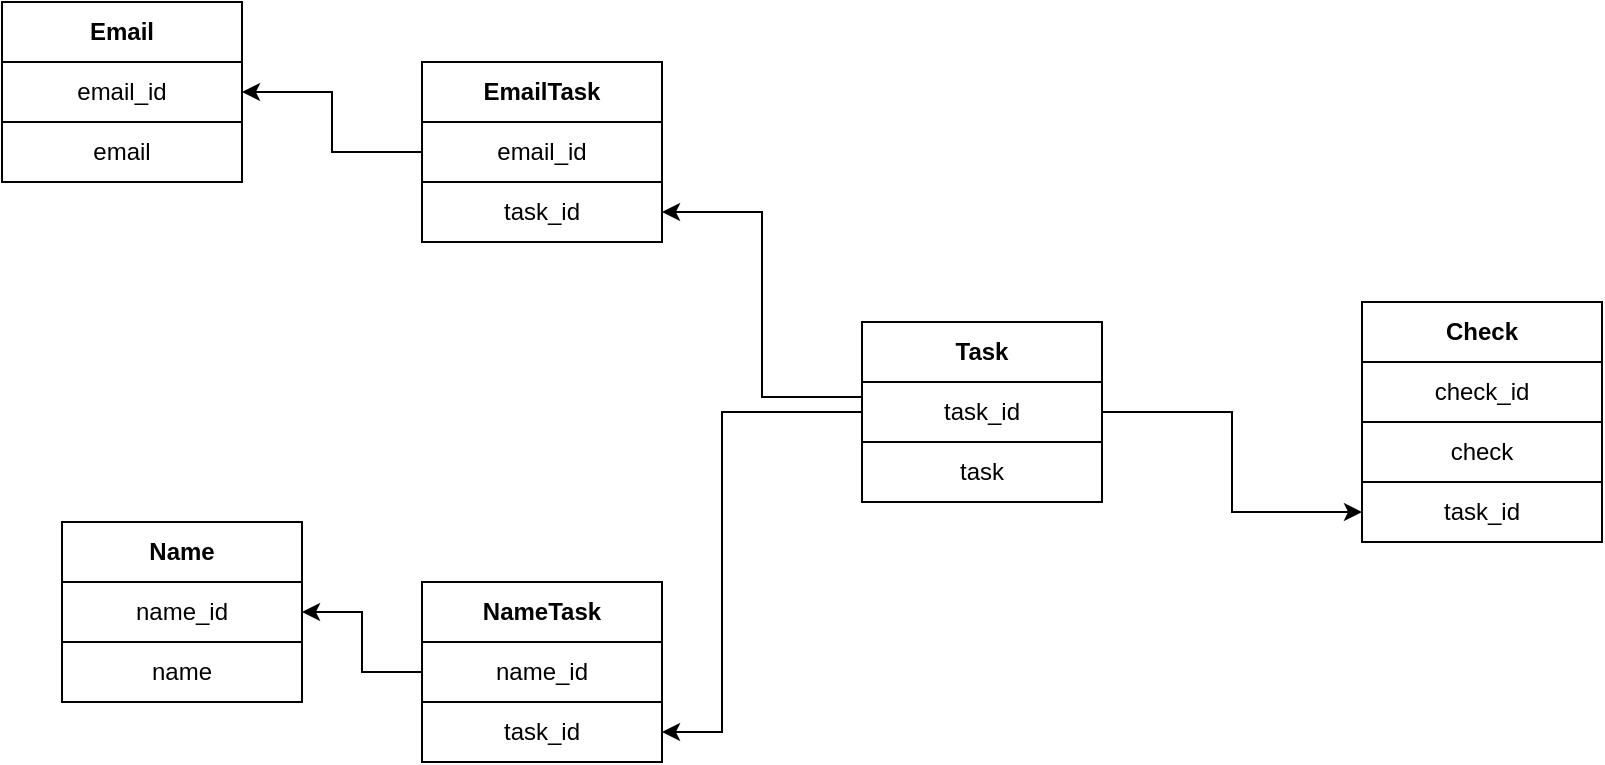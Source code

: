<mxfile version="13.9.9" type="device"><diagram id="oHTXPD-3cdSzsd_D_5yq" name="Страница 1"><mxGraphModel dx="1687" dy="502" grid="1" gridSize="10" guides="1" tooltips="1" connect="1" arrows="1" fold="1" page="1" pageScale="1" pageWidth="827" pageHeight="1169" math="0" shadow="0"><root><mxCell id="0"/><mxCell id="1" parent="0"/><mxCell id="0aenODTo0Aer7kHzfStn-1" value="NameTask" style="rounded=0;whiteSpace=wrap;html=1;fontStyle=1" parent="1" vertex="1"><mxGeometry x="160" y="370" width="120" height="30" as="geometry"/></mxCell><mxCell id="0aenODTo0Aer7kHzfStn-2" value="EmailTask" style="rounded=0;whiteSpace=wrap;html=1;fontStyle=1" parent="1" vertex="1"><mxGeometry x="160" y="110" width="120" height="30" as="geometry"/></mxCell><mxCell id="0aenODTo0Aer7kHzfStn-4" value="Check" style="rounded=0;whiteSpace=wrap;html=1;fontStyle=1" parent="1" vertex="1"><mxGeometry x="630" y="230" width="120" height="30" as="geometry"/></mxCell><mxCell id="r8QUKh667YDatUVpWQ-R-11" style="edgeStyle=elbowEdgeStyle;rounded=0;orthogonalLoop=1;jettySize=auto;html=1;exitX=0;exitY=0.5;exitDx=0;exitDy=0;entryX=1;entryY=0.5;entryDx=0;entryDy=0;" edge="1" parent="1" source="0aenODTo0Aer7kHzfStn-5" target="r8QUKh667YDatUVpWQ-R-8"><mxGeometry relative="1" as="geometry"/></mxCell><mxCell id="0aenODTo0Aer7kHzfStn-5" value="name_id" style="rounded=0;whiteSpace=wrap;html=1;" parent="1" vertex="1"><mxGeometry x="160" y="400" width="120" height="30" as="geometry"/></mxCell><mxCell id="r8QUKh667YDatUVpWQ-R-6" style="edgeStyle=elbowEdgeStyle;rounded=0;orthogonalLoop=1;jettySize=auto;html=1;exitX=0;exitY=0.5;exitDx=0;exitDy=0;entryX=1;entryY=0.5;entryDx=0;entryDy=0;" edge="1" parent="1" source="0aenODTo0Aer7kHzfStn-7" target="r8QUKh667YDatUVpWQ-R-2"><mxGeometry relative="1" as="geometry"/></mxCell><mxCell id="0aenODTo0Aer7kHzfStn-7" value="email_id" style="rounded=0;whiteSpace=wrap;html=1;" parent="1" vertex="1"><mxGeometry x="160" y="140" width="120" height="30" as="geometry"/></mxCell><mxCell id="0aenODTo0Aer7kHzfStn-11" value="check_id" style="rounded=0;whiteSpace=wrap;html=1;" parent="1" vertex="1"><mxGeometry x="630" y="260" width="120" height="30" as="geometry"/></mxCell><mxCell id="0aenODTo0Aer7kHzfStn-12" value="check" style="rounded=0;whiteSpace=wrap;html=1;" parent="1" vertex="1"><mxGeometry x="630" y="290" width="120" height="30" as="geometry"/></mxCell><mxCell id="0aenODTo0Aer7kHzfStn-13" value="task_id" style="rounded=0;whiteSpace=wrap;html=1;" parent="1" vertex="1"><mxGeometry x="160" y="170" width="120" height="30" as="geometry"/></mxCell><mxCell id="0aenODTo0Aer7kHzfStn-15" value="task_id" style="rounded=0;whiteSpace=wrap;html=1;" parent="1" vertex="1"><mxGeometry x="160" y="430" width="120" height="30" as="geometry"/></mxCell><mxCell id="0aenODTo0Aer7kHzfStn-16" value="task_id" style="rounded=0;whiteSpace=wrap;html=1;" parent="1" vertex="1"><mxGeometry x="630" y="320" width="120" height="30" as="geometry"/></mxCell><mxCell id="0aenODTo0Aer7kHzfStn-17" value="" style="group" parent="1" vertex="1" connectable="0"><mxGeometry x="380" y="240" width="120" height="90" as="geometry"/></mxCell><mxCell id="0aenODTo0Aer7kHzfStn-3" value="Task" style="rounded=0;whiteSpace=wrap;html=1;fontStyle=1" parent="0aenODTo0Aer7kHzfStn-17" vertex="1"><mxGeometry width="120" height="30" as="geometry"/></mxCell><mxCell id="0aenODTo0Aer7kHzfStn-9" value="task_id" style="rounded=0;whiteSpace=wrap;html=1;" parent="0aenODTo0Aer7kHzfStn-17" vertex="1"><mxGeometry y="30" width="120" height="30" as="geometry"/></mxCell><mxCell id="0aenODTo0Aer7kHzfStn-10" value="task" style="rounded=0;whiteSpace=wrap;html=1;" parent="0aenODTo0Aer7kHzfStn-17" vertex="1"><mxGeometry y="60" width="120" height="30" as="geometry"/></mxCell><mxCell id="0aenODTo0Aer7kHzfStn-19" style="edgeStyle=elbowEdgeStyle;rounded=0;orthogonalLoop=1;jettySize=auto;html=1;exitX=0;exitY=0.5;exitDx=0;exitDy=0;entryX=1;entryY=0.5;entryDx=0;entryDy=0;" parent="1" source="0aenODTo0Aer7kHzfStn-9" target="0aenODTo0Aer7kHzfStn-15" edge="1"><mxGeometry relative="1" as="geometry"><Array as="points"><mxPoint x="310" y="300"/><mxPoint x="340" y="300"/><mxPoint x="330" y="300"/></Array></mxGeometry></mxCell><mxCell id="0aenODTo0Aer7kHzfStn-20" style="edgeStyle=elbowEdgeStyle;rounded=0;orthogonalLoop=1;jettySize=auto;html=1;exitX=0;exitY=0.25;exitDx=0;exitDy=0;entryX=1;entryY=0.5;entryDx=0;entryDy=0;" parent="1" source="0aenODTo0Aer7kHzfStn-9" target="0aenODTo0Aer7kHzfStn-13" edge="1"><mxGeometry relative="1" as="geometry"/></mxCell><mxCell id="0aenODTo0Aer7kHzfStn-21" style="edgeStyle=elbowEdgeStyle;rounded=0;orthogonalLoop=1;jettySize=auto;html=1;exitX=1;exitY=0.5;exitDx=0;exitDy=0;" parent="1" source="0aenODTo0Aer7kHzfStn-9" target="0aenODTo0Aer7kHzfStn-16" edge="1"><mxGeometry relative="1" as="geometry"/></mxCell><mxCell id="r8QUKh667YDatUVpWQ-R-1" value="Email" style="rounded=0;whiteSpace=wrap;html=1;fontStyle=1" vertex="1" parent="1"><mxGeometry x="-50" y="80" width="120" height="30" as="geometry"/></mxCell><mxCell id="r8QUKh667YDatUVpWQ-R-2" value="email_id" style="rounded=0;whiteSpace=wrap;html=1;" vertex="1" parent="1"><mxGeometry x="-50" y="110" width="120" height="30" as="geometry"/></mxCell><mxCell id="r8QUKh667YDatUVpWQ-R-3" value="email" style="rounded=0;whiteSpace=wrap;html=1;" vertex="1" parent="1"><mxGeometry x="-50" y="140" width="120" height="30" as="geometry"/></mxCell><mxCell id="r8QUKh667YDatUVpWQ-R-7" value="Name" style="rounded=0;whiteSpace=wrap;html=1;fontStyle=1" vertex="1" parent="1"><mxGeometry x="-20" y="340" width="120" height="30" as="geometry"/></mxCell><mxCell id="r8QUKh667YDatUVpWQ-R-8" value="name_id" style="rounded=0;whiteSpace=wrap;html=1;" vertex="1" parent="1"><mxGeometry x="-20" y="370" width="120" height="30" as="geometry"/></mxCell><mxCell id="r8QUKh667YDatUVpWQ-R-9" value="name" style="rounded=0;whiteSpace=wrap;html=1;" vertex="1" parent="1"><mxGeometry x="-20" y="400" width="120" height="30" as="geometry"/></mxCell></root></mxGraphModel></diagram></mxfile>